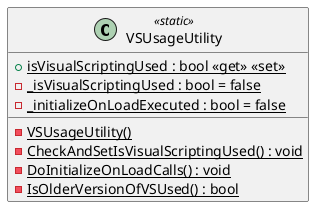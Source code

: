 @startuml
class VSUsageUtility <<static>> {
    {static} - VSUsageUtility()
    - {static} CheckAndSetIsVisualScriptingUsed() : void
    - {static} DoInitializeOnLoadCalls() : void
    - {static} IsOlderVersionOfVSUsed() : bool
    + {static} isVisualScriptingUsed : bool <<get>> <<set>>
    - {static} _isVisualScriptingUsed : bool = false
    - {static} _initializeOnLoadExecuted : bool = false
}
@enduml
